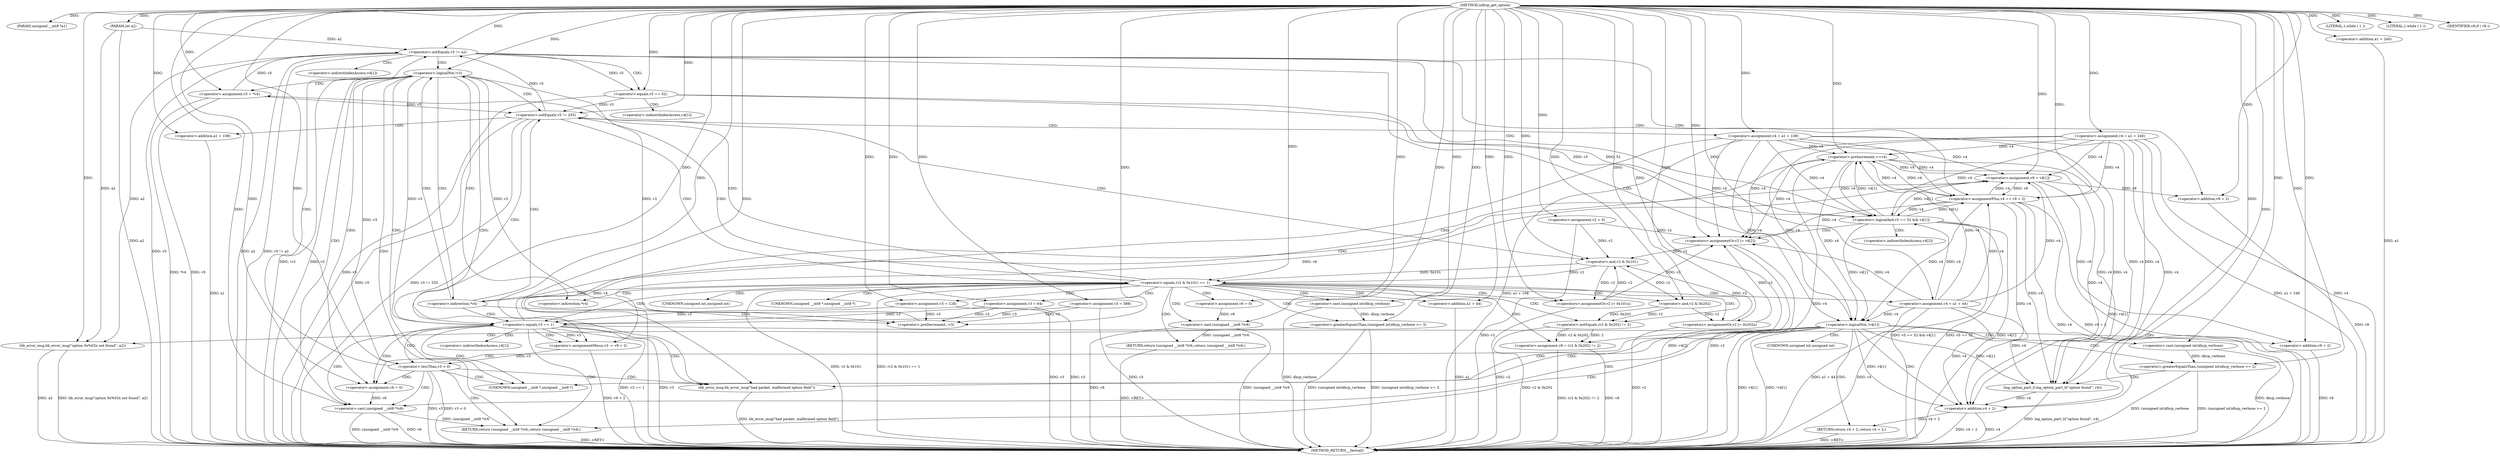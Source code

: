 digraph udhcp_get_option {  
"1000108" [label = "(METHOD,udhcp_get_option)" ]
"1000288" [label = "(METHOD_RETURN,__fastcall)" ]
"1000109" [label = "(PARAM,unsigned __int8 *a1)" ]
"1000110" [label = "(PARAM,int a2)" ]
"1000119" [label = "(<operator>.assignment,v2 = 0)" ]
"1000122" [label = "(<operator>.assignment,v3 = 388)" ]
"1000125" [label = "(<operator>.assignment,v4 = a1 + 240)" ]
"1000127" [label = "(<operator>.addition,a1 + 240)" ]
"1000131" [label = "(LITERAL,1,while ( 1 ))" ]
"1000134" [label = "(LITERAL,1,while ( 1 ))" ]
"1000136" [label = "(<operator>.assignment,v5 = *v4)" ]
"1000144" [label = "(<operator>.preDecrement,--v3)" ]
"1000146" [label = "(<operator>.preIncrement,++v4)" ]
"1000150" [label = "(<operator>.logicalNot,!v3)" ]
"1000154" [label = "(<operator>.notEquals,v5 != 255)" ]
"1000158" [label = "(<operator>.assignment,v4 = a1 + 108)" ]
"1000160" [label = "(<operator>.addition,a1 + 108)" ]
"1000164" [label = "(<operator>.equals,(v2 & 0x101) == 1)" ]
"1000165" [label = "(<operator>.and,v2 & 0x101)" ]
"1000170" [label = "(<operators>.assignmentOr,v2 |= 0x101u)" ]
"1000173" [label = "(<operator>.assignment,v3 = 128)" ]
"1000178" [label = "(<operator>.assignment,v8 = (v2 & 0x202) != 2)" ]
"1000180" [label = "(<operator>.notEquals,(v2 & 0x202) != 2)" ]
"1000181" [label = "(<operator>.and,v2 & 0x202)" ]
"1000185" [label = "(<operators>.assignmentOr,v2 |= 0x202u)" ]
"1000189" [label = "(IDENTIFIER,v8,if ( v8 ))" ]
"1000191" [label = "(<operator>.assignment,v6 = 0)" ]
"1000195" [label = "(<operator>.greaterEqualsThan,(unsigned int)dhcp_verbose >= 3)" ]
"1000196" [label = "(<operator>.cast,(unsigned int)dhcp_verbose)" ]
"1000200" [label = "(bb_error_msg,bb_error_msg(\"option 0x%02x not found\", a2))" ]
"1000203" [label = "(RETURN,return (unsigned __int8 *)v6;,return (unsigned __int8 *)v6;)" ]
"1000204" [label = "(<operator>.cast,(unsigned __int8 *)v6)" ]
"1000207" [label = "(<operator>.assignment,v4 = a1 + 44)" ]
"1000209" [label = "(<operator>.addition,a1 + 44)" ]
"1000212" [label = "(<operator>.assignment,v3 = 64)" ]
"1000216" [label = "(<operator>.equals,v3 == 1)" ]
"1000220" [label = "(<operator>.assignment,v9 = v4[1])" ]
"1000225" [label = "(<operator>.assignmentMinus,v3 -= v9 + 2)" ]
"1000227" [label = "(<operator>.addition,v9 + 2)" ]
"1000231" [label = "(<operator>.lessThan,v3 < 0)" ]
"1000236" [label = "(<operator>.notEquals,v5 != a2)" ]
"1000241" [label = "(<operator>.logicalAnd,v5 == 52 && v4[1])" ]
"1000242" [label = "(<operator>.equals,v5 == 52)" ]
"1000248" [label = "(<operators>.assignmentOr,v2 |= v4[2])" ]
"1000253" [label = "(<operator>.assignmentPlus,v4 += v9 + 2)" ]
"1000255" [label = "(<operator>.addition,v9 + 2)" ]
"1000260" [label = "(<operator>.logicalNot,!v4[1])" ]
"1000266" [label = "(<operator>.assignment,v6 = 0)" ]
"1000269" [label = "(bb_error_msg,bb_error_msg(\"bad packet, malformed option field\"))" ]
"1000271" [label = "(RETURN,return (unsigned __int8 *)v6;,return (unsigned __int8 *)v6;)" ]
"1000272" [label = "(<operator>.cast,(unsigned __int8 *)v6)" ]
"1000276" [label = "(<operator>.greaterEqualsThan,(unsigned int)dhcp_verbose >= 2)" ]
"1000277" [label = "(<operator>.cast,(unsigned int)dhcp_verbose)" ]
"1000281" [label = "(log_option_part_0,log_option_part_0(\"option found\", v4))" ]
"1000284" [label = "(RETURN,return v4 + 2;,return v4 + 2;)" ]
"1000285" [label = "(<operator>.addition,v4 + 2)" ]
"1000138" [label = "(<operator>.indirection,*v4)" ]
"1000141" [label = "(<operator>.indirection,*v4)" ]
"1000197" [label = "(UNKNOWN,unsigned int,unsigned int)" ]
"1000205" [label = "(UNKNOWN,unsigned __int8 *,unsigned __int8 *)" ]
"1000222" [label = "(<operator>.indirectIndexAccess,v4[1])" ]
"1000245" [label = "(<operator>.indirectIndexAccess,v4[1])" ]
"1000250" [label = "(<operator>.indirectIndexAccess,v4[2])" ]
"1000261" [label = "(<operator>.indirectIndexAccess,v4[1])" ]
"1000273" [label = "(UNKNOWN,unsigned __int8 *,unsigned __int8 *)" ]
"1000278" [label = "(UNKNOWN,unsigned int,unsigned int)" ]
  "1000284" -> "1000288"  [ label = "DDG: <RET>"] 
  "1000271" -> "1000288"  [ label = "DDG: <RET>"] 
  "1000136" -> "1000288"  [ label = "DDG: *v4"] 
  "1000204" -> "1000288"  [ label = "DDG: v6"] 
  "1000227" -> "1000288"  [ label = "DDG: v9"] 
  "1000260" -> "1000288"  [ label = "DDG: !v4[1]"] 
  "1000180" -> "1000288"  [ label = "DDG: v2 & 0x202"] 
  "1000164" -> "1000288"  [ label = "DDG: (v2 & 0x101) == 1"] 
  "1000242" -> "1000288"  [ label = "DDG: v5"] 
  "1000160" -> "1000288"  [ label = "DDG: a1"] 
  "1000200" -> "1000288"  [ label = "DDG: bb_error_msg(\"option 0x%02x not found\", a2)"] 
  "1000127" -> "1000288"  [ label = "DDG: a1"] 
  "1000125" -> "1000288"  [ label = "DDG: a1 + 240"] 
  "1000119" -> "1000288"  [ label = "DDG: v2"] 
  "1000173" -> "1000288"  [ label = "DDG: v3"] 
  "1000269" -> "1000288"  [ label = "DDG: bb_error_msg(\"bad packet, malformed option field\")"] 
  "1000212" -> "1000288"  [ label = "DDG: v3"] 
  "1000216" -> "1000288"  [ label = "DDG: v3"] 
  "1000255" -> "1000288"  [ label = "DDG: v9"] 
  "1000272" -> "1000288"  [ label = "DDG: (unsigned __int8 *)v6"] 
  "1000272" -> "1000288"  [ label = "DDG: v6"] 
  "1000136" -> "1000288"  [ label = "DDG: v5"] 
  "1000225" -> "1000288"  [ label = "DDG: v9 + 2"] 
  "1000241" -> "1000288"  [ label = "DDG: v5 == 52 && v4[1]"] 
  "1000110" -> "1000288"  [ label = "DDG: a2"] 
  "1000248" -> "1000288"  [ label = "DDG: v4[2]"] 
  "1000150" -> "1000288"  [ label = "DDG: !v3"] 
  "1000178" -> "1000288"  [ label = "DDG: (v2 & 0x202) != 2"] 
  "1000146" -> "1000288"  [ label = "DDG: v4"] 
  "1000204" -> "1000288"  [ label = "DDG: (unsigned __int8 *)v6"] 
  "1000236" -> "1000288"  [ label = "DDG: v5 != a2"] 
  "1000154" -> "1000288"  [ label = "DDG: v5"] 
  "1000236" -> "1000288"  [ label = "DDG: v5"] 
  "1000276" -> "1000288"  [ label = "DDG: (unsigned int)dhcp_verbose"] 
  "1000158" -> "1000288"  [ label = "DDG: v4"] 
  "1000231" -> "1000288"  [ label = "DDG: v3"] 
  "1000253" -> "1000288"  [ label = "DDG: v9 + 2"] 
  "1000220" -> "1000288"  [ label = "DDG: v4[1]"] 
  "1000277" -> "1000288"  [ label = "DDG: dhcp_verbose"] 
  "1000248" -> "1000288"  [ label = "DDG: v2"] 
  "1000260" -> "1000288"  [ label = "DDG: v4[1]"] 
  "1000285" -> "1000288"  [ label = "DDG: v4"] 
  "1000231" -> "1000288"  [ label = "DDG: v3 < 0"] 
  "1000196" -> "1000288"  [ label = "DDG: dhcp_verbose"] 
  "1000170" -> "1000288"  [ label = "DDG: v2"] 
  "1000207" -> "1000288"  [ label = "DDG: a1 + 44"] 
  "1000207" -> "1000288"  [ label = "DDG: v4"] 
  "1000281" -> "1000288"  [ label = "DDG: log_option_part_0(\"option found\", v4)"] 
  "1000125" -> "1000288"  [ label = "DDG: v4"] 
  "1000241" -> "1000288"  [ label = "DDG: v5 == 52"] 
  "1000178" -> "1000288"  [ label = "DDG: v8"] 
  "1000195" -> "1000288"  [ label = "DDG: (unsigned int)dhcp_verbose"] 
  "1000216" -> "1000288"  [ label = "DDG: v3 == 1"] 
  "1000209" -> "1000288"  [ label = "DDG: a1"] 
  "1000236" -> "1000288"  [ label = "DDG: a2"] 
  "1000158" -> "1000288"  [ label = "DDG: a1 + 108"] 
  "1000253" -> "1000288"  [ label = "DDG: v4"] 
  "1000195" -> "1000288"  [ label = "DDG: (unsigned int)dhcp_verbose >= 3"] 
  "1000276" -> "1000288"  [ label = "DDG: (unsigned int)dhcp_verbose >= 2"] 
  "1000200" -> "1000288"  [ label = "DDG: a2"] 
  "1000154" -> "1000288"  [ label = "DDG: v5 != 255"] 
  "1000241" -> "1000288"  [ label = "DDG: v4[1]"] 
  "1000122" -> "1000288"  [ label = "DDG: v3"] 
  "1000164" -> "1000288"  [ label = "DDG: v2 & 0x101"] 
  "1000285" -> "1000288"  [ label = "DDG: v4 + 2"] 
  "1000150" -> "1000288"  [ label = "DDG: v3"] 
  "1000185" -> "1000288"  [ label = "DDG: v2"] 
  "1000203" -> "1000288"  [ label = "DDG: <RET>"] 
  "1000108" -> "1000109"  [ label = "DDG: "] 
  "1000108" -> "1000110"  [ label = "DDG: "] 
  "1000108" -> "1000119"  [ label = "DDG: "] 
  "1000108" -> "1000122"  [ label = "DDG: "] 
  "1000108" -> "1000125"  [ label = "DDG: "] 
  "1000108" -> "1000127"  [ label = "DDG: "] 
  "1000108" -> "1000131"  [ label = "DDG: "] 
  "1000108" -> "1000134"  [ label = "DDG: "] 
  "1000108" -> "1000136"  [ label = "DDG: "] 
  "1000173" -> "1000144"  [ label = "DDG: v3"] 
  "1000212" -> "1000144"  [ label = "DDG: v3"] 
  "1000122" -> "1000144"  [ label = "DDG: v3"] 
  "1000150" -> "1000144"  [ label = "DDG: v3"] 
  "1000108" -> "1000144"  [ label = "DDG: "] 
  "1000158" -> "1000146"  [ label = "DDG: v4"] 
  "1000207" -> "1000146"  [ label = "DDG: v4"] 
  "1000125" -> "1000146"  [ label = "DDG: v4"] 
  "1000253" -> "1000146"  [ label = "DDG: v4"] 
  "1000241" -> "1000146"  [ label = "DDG: v4[1]"] 
  "1000108" -> "1000146"  [ label = "DDG: "] 
  "1000231" -> "1000150"  [ label = "DDG: v3"] 
  "1000144" -> "1000150"  [ label = "DDG: v3"] 
  "1000108" -> "1000150"  [ label = "DDG: "] 
  "1000242" -> "1000154"  [ label = "DDG: v5"] 
  "1000136" -> "1000154"  [ label = "DDG: v5"] 
  "1000108" -> "1000154"  [ label = "DDG: "] 
  "1000108" -> "1000158"  [ label = "DDG: "] 
  "1000108" -> "1000160"  [ label = "DDG: "] 
  "1000165" -> "1000164"  [ label = "DDG: v2"] 
  "1000165" -> "1000164"  [ label = "DDG: 0x101"] 
  "1000119" -> "1000165"  [ label = "DDG: v2"] 
  "1000248" -> "1000165"  [ label = "DDG: v2"] 
  "1000170" -> "1000165"  [ label = "DDG: v2"] 
  "1000185" -> "1000165"  [ label = "DDG: v2"] 
  "1000108" -> "1000165"  [ label = "DDG: "] 
  "1000108" -> "1000164"  [ label = "DDG: "] 
  "1000108" -> "1000170"  [ label = "DDG: "] 
  "1000165" -> "1000170"  [ label = "DDG: v2"] 
  "1000108" -> "1000173"  [ label = "DDG: "] 
  "1000180" -> "1000178"  [ label = "DDG: v2 & 0x202"] 
  "1000180" -> "1000178"  [ label = "DDG: 2"] 
  "1000108" -> "1000178"  [ label = "DDG: "] 
  "1000181" -> "1000180"  [ label = "DDG: v2"] 
  "1000181" -> "1000180"  [ label = "DDG: 0x202"] 
  "1000165" -> "1000181"  [ label = "DDG: v2"] 
  "1000108" -> "1000181"  [ label = "DDG: "] 
  "1000108" -> "1000180"  [ label = "DDG: "] 
  "1000108" -> "1000185"  [ label = "DDG: "] 
  "1000181" -> "1000185"  [ label = "DDG: v2"] 
  "1000108" -> "1000189"  [ label = "DDG: "] 
  "1000108" -> "1000191"  [ label = "DDG: "] 
  "1000196" -> "1000195"  [ label = "DDG: dhcp_verbose"] 
  "1000108" -> "1000196"  [ label = "DDG: "] 
  "1000108" -> "1000195"  [ label = "DDG: "] 
  "1000108" -> "1000200"  [ label = "DDG: "] 
  "1000236" -> "1000200"  [ label = "DDG: a2"] 
  "1000110" -> "1000200"  [ label = "DDG: a2"] 
  "1000204" -> "1000203"  [ label = "DDG: (unsigned __int8 *)v6"] 
  "1000191" -> "1000204"  [ label = "DDG: v6"] 
  "1000108" -> "1000204"  [ label = "DDG: "] 
  "1000108" -> "1000207"  [ label = "DDG: "] 
  "1000108" -> "1000209"  [ label = "DDG: "] 
  "1000108" -> "1000212"  [ label = "DDG: "] 
  "1000173" -> "1000216"  [ label = "DDG: v3"] 
  "1000212" -> "1000216"  [ label = "DDG: v3"] 
  "1000122" -> "1000216"  [ label = "DDG: v3"] 
  "1000150" -> "1000216"  [ label = "DDG: v3"] 
  "1000108" -> "1000216"  [ label = "DDG: "] 
  "1000146" -> "1000220"  [ label = "DDG: v4"] 
  "1000158" -> "1000220"  [ label = "DDG: v4"] 
  "1000207" -> "1000220"  [ label = "DDG: v4"] 
  "1000125" -> "1000220"  [ label = "DDG: v4"] 
  "1000253" -> "1000220"  [ label = "DDG: v4"] 
  "1000241" -> "1000220"  [ label = "DDG: v4[1]"] 
  "1000108" -> "1000220"  [ label = "DDG: "] 
  "1000220" -> "1000225"  [ label = "DDG: v9"] 
  "1000108" -> "1000225"  [ label = "DDG: "] 
  "1000216" -> "1000225"  [ label = "DDG: v3"] 
  "1000220" -> "1000227"  [ label = "DDG: v9"] 
  "1000108" -> "1000227"  [ label = "DDG: "] 
  "1000225" -> "1000231"  [ label = "DDG: v3"] 
  "1000108" -> "1000231"  [ label = "DDG: "] 
  "1000136" -> "1000236"  [ label = "DDG: v5"] 
  "1000154" -> "1000236"  [ label = "DDG: v5"] 
  "1000108" -> "1000236"  [ label = "DDG: "] 
  "1000110" -> "1000236"  [ label = "DDG: a2"] 
  "1000242" -> "1000241"  [ label = "DDG: v5"] 
  "1000242" -> "1000241"  [ label = "DDG: 52"] 
  "1000236" -> "1000242"  [ label = "DDG: v5"] 
  "1000108" -> "1000242"  [ label = "DDG: "] 
  "1000146" -> "1000241"  [ label = "DDG: v4"] 
  "1000207" -> "1000241"  [ label = "DDG: v4"] 
  "1000125" -> "1000241"  [ label = "DDG: v4"] 
  "1000253" -> "1000241"  [ label = "DDG: v4"] 
  "1000158" -> "1000241"  [ label = "DDG: v4"] 
  "1000146" -> "1000248"  [ label = "DDG: v4"] 
  "1000158" -> "1000248"  [ label = "DDG: v4"] 
  "1000207" -> "1000248"  [ label = "DDG: v4"] 
  "1000125" -> "1000248"  [ label = "DDG: v4"] 
  "1000253" -> "1000248"  [ label = "DDG: v4"] 
  "1000119" -> "1000248"  [ label = "DDG: v2"] 
  "1000170" -> "1000248"  [ label = "DDG: v2"] 
  "1000185" -> "1000248"  [ label = "DDG: v2"] 
  "1000108" -> "1000248"  [ label = "DDG: "] 
  "1000108" -> "1000253"  [ label = "DDG: "] 
  "1000220" -> "1000253"  [ label = "DDG: v9"] 
  "1000146" -> "1000253"  [ label = "DDG: v4"] 
  "1000158" -> "1000253"  [ label = "DDG: v4"] 
  "1000207" -> "1000253"  [ label = "DDG: v4"] 
  "1000125" -> "1000253"  [ label = "DDG: v4"] 
  "1000241" -> "1000253"  [ label = "DDG: v4[1]"] 
  "1000108" -> "1000255"  [ label = "DDG: "] 
  "1000220" -> "1000255"  [ label = "DDG: v9"] 
  "1000146" -> "1000260"  [ label = "DDG: v4"] 
  "1000207" -> "1000260"  [ label = "DDG: v4"] 
  "1000125" -> "1000260"  [ label = "DDG: v4"] 
  "1000253" -> "1000260"  [ label = "DDG: v4"] 
  "1000158" -> "1000260"  [ label = "DDG: v4"] 
  "1000241" -> "1000260"  [ label = "DDG: v4[1]"] 
  "1000108" -> "1000266"  [ label = "DDG: "] 
  "1000108" -> "1000269"  [ label = "DDG: "] 
  "1000272" -> "1000271"  [ label = "DDG: (unsigned __int8 *)v6"] 
  "1000266" -> "1000272"  [ label = "DDG: v6"] 
  "1000108" -> "1000272"  [ label = "DDG: "] 
  "1000277" -> "1000276"  [ label = "DDG: dhcp_verbose"] 
  "1000108" -> "1000277"  [ label = "DDG: "] 
  "1000108" -> "1000276"  [ label = "DDG: "] 
  "1000108" -> "1000281"  [ label = "DDG: "] 
  "1000146" -> "1000281"  [ label = "DDG: v4"] 
  "1000158" -> "1000281"  [ label = "DDG: v4"] 
  "1000260" -> "1000281"  [ label = "DDG: v4[1]"] 
  "1000207" -> "1000281"  [ label = "DDG: v4"] 
  "1000125" -> "1000281"  [ label = "DDG: v4"] 
  "1000253" -> "1000281"  [ label = "DDG: v4"] 
  "1000285" -> "1000284"  [ label = "DDG: v4 + 2"] 
  "1000281" -> "1000285"  [ label = "DDG: v4"] 
  "1000146" -> "1000285"  [ label = "DDG: v4"] 
  "1000158" -> "1000285"  [ label = "DDG: v4"] 
  "1000260" -> "1000285"  [ label = "DDG: v4[1]"] 
  "1000207" -> "1000285"  [ label = "DDG: v4"] 
  "1000125" -> "1000285"  [ label = "DDG: v4"] 
  "1000253" -> "1000285"  [ label = "DDG: v4"] 
  "1000108" -> "1000285"  [ label = "DDG: "] 
  "1000141" -> "1000144"  [ label = "CDG: "] 
  "1000141" -> "1000150"  [ label = "CDG: "] 
  "1000141" -> "1000146"  [ label = "CDG: "] 
  "1000141" -> "1000216"  [ label = "CDG: "] 
  "1000141" -> "1000154"  [ label = "CDG: "] 
  "1000150" -> "1000272"  [ label = "CDG: "] 
  "1000150" -> "1000271"  [ label = "CDG: "] 
  "1000150" -> "1000269"  [ label = "CDG: "] 
  "1000150" -> "1000266"  [ label = "CDG: "] 
  "1000150" -> "1000273"  [ label = "CDG: "] 
  "1000150" -> "1000141"  [ label = "CDG: "] 
  "1000150" -> "1000138"  [ label = "CDG: "] 
  "1000150" -> "1000136"  [ label = "CDG: "] 
  "1000150" -> "1000154"  [ label = "CDG: "] 
  "1000154" -> "1000165"  [ label = "CDG: "] 
  "1000154" -> "1000164"  [ label = "CDG: "] 
  "1000154" -> "1000216"  [ label = "CDG: "] 
  "1000154" -> "1000160"  [ label = "CDG: "] 
  "1000154" -> "1000158"  [ label = "CDG: "] 
  "1000164" -> "1000173"  [ label = "CDG: "] 
  "1000164" -> "1000170"  [ label = "CDG: "] 
  "1000164" -> "1000185"  [ label = "CDG: "] 
  "1000164" -> "1000181"  [ label = "CDG: "] 
  "1000164" -> "1000180"  [ label = "CDG: "] 
  "1000164" -> "1000178"  [ label = "CDG: "] 
  "1000164" -> "1000191"  [ label = "CDG: "] 
  "1000164" -> "1000207"  [ label = "CDG: "] 
  "1000164" -> "1000205"  [ label = "CDG: "] 
  "1000164" -> "1000204"  [ label = "CDG: "] 
  "1000164" -> "1000203"  [ label = "CDG: "] 
  "1000164" -> "1000197"  [ label = "CDG: "] 
  "1000164" -> "1000196"  [ label = "CDG: "] 
  "1000164" -> "1000195"  [ label = "CDG: "] 
  "1000164" -> "1000212"  [ label = "CDG: "] 
  "1000164" -> "1000209"  [ label = "CDG: "] 
  "1000164" -> "1000216"  [ label = "CDG: "] 
  "1000164" -> "1000141"  [ label = "CDG: "] 
  "1000164" -> "1000138"  [ label = "CDG: "] 
  "1000164" -> "1000136"  [ label = "CDG: "] 
  "1000164" -> "1000154"  [ label = "CDG: "] 
  "1000195" -> "1000200"  [ label = "CDG: "] 
  "1000216" -> "1000222"  [ label = "CDG: "] 
  "1000216" -> "1000220"  [ label = "CDG: "] 
  "1000216" -> "1000231"  [ label = "CDG: "] 
  "1000216" -> "1000227"  [ label = "CDG: "] 
  "1000216" -> "1000225"  [ label = "CDG: "] 
  "1000216" -> "1000272"  [ label = "CDG: "] 
  "1000216" -> "1000271"  [ label = "CDG: "] 
  "1000216" -> "1000269"  [ label = "CDG: "] 
  "1000216" -> "1000266"  [ label = "CDG: "] 
  "1000216" -> "1000273"  [ label = "CDG: "] 
  "1000231" -> "1000236"  [ label = "CDG: "] 
  "1000231" -> "1000272"  [ label = "CDG: "] 
  "1000231" -> "1000271"  [ label = "CDG: "] 
  "1000231" -> "1000269"  [ label = "CDG: "] 
  "1000231" -> "1000266"  [ label = "CDG: "] 
  "1000231" -> "1000273"  [ label = "CDG: "] 
  "1000236" -> "1000255"  [ label = "CDG: "] 
  "1000236" -> "1000253"  [ label = "CDG: "] 
  "1000236" -> "1000242"  [ label = "CDG: "] 
  "1000236" -> "1000241"  [ label = "CDG: "] 
  "1000236" -> "1000261"  [ label = "CDG: "] 
  "1000236" -> "1000260"  [ label = "CDG: "] 
  "1000236" -> "1000150"  [ label = "CDG: "] 
  "1000241" -> "1000250"  [ label = "CDG: "] 
  "1000241" -> "1000248"  [ label = "CDG: "] 
  "1000242" -> "1000245"  [ label = "CDG: "] 
  "1000260" -> "1000272"  [ label = "CDG: "] 
  "1000260" -> "1000271"  [ label = "CDG: "] 
  "1000260" -> "1000269"  [ label = "CDG: "] 
  "1000260" -> "1000266"  [ label = "CDG: "] 
  "1000260" -> "1000285"  [ label = "CDG: "] 
  "1000260" -> "1000284"  [ label = "CDG: "] 
  "1000260" -> "1000278"  [ label = "CDG: "] 
  "1000260" -> "1000277"  [ label = "CDG: "] 
  "1000260" -> "1000276"  [ label = "CDG: "] 
  "1000260" -> "1000273"  [ label = "CDG: "] 
  "1000276" -> "1000281"  [ label = "CDG: "] 
}
